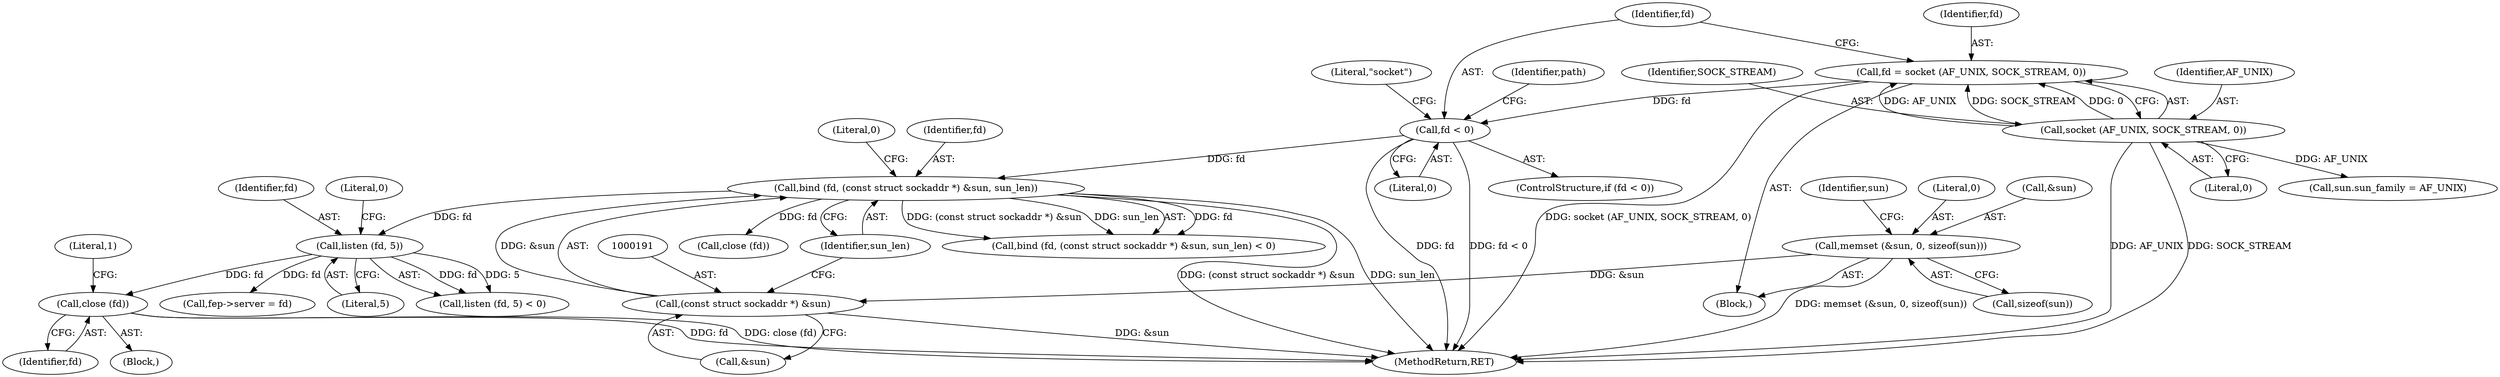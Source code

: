digraph "0_libfep_293d9d3f@API" {
"1000217" [label="(Call,close (fd))"];
"1000208" [label="(Call,listen (fd, 5))"];
"1000188" [label="(Call,bind (fd, (const struct sockaddr *) &sun, sun_len))"];
"1000114" [label="(Call,fd < 0)"];
"1000107" [label="(Call,fd = socket (AF_UNIX, SOCK_STREAM, 0))"];
"1000109" [label="(Call,socket (AF_UNIX, SOCK_STREAM, 0))"];
"1000190" [label="(Call,(const struct sockaddr *) &sun)"];
"1000152" [label="(Call,memset (&sun, 0, sizeof(sun)))"];
"1000160" [label="(Identifier,sun)"];
"1000210" [label="(Literal,5)"];
"1000217" [label="(Call,close (fd))"];
"1000155" [label="(Literal,0)"];
"1000153" [label="(Call,&sun)"];
"1000195" [label="(Literal,0)"];
"1000234" [label="(MethodReturn,RET)"];
"1000201" [label="(Call,close (fd))"];
"1000194" [label="(Identifier,sun_len)"];
"1000218" [label="(Identifier,fd)"];
"1000156" [label="(Call,sizeof(sun))"];
"1000114" [label="(Call,fd < 0)"];
"1000112" [label="(Literal,0)"];
"1000158" [label="(Call,sun.sun_family = AF_UNIX)"];
"1000152" [label="(Call,memset (&sun, 0, sizeof(sun)))"];
"1000189" [label="(Identifier,fd)"];
"1000209" [label="(Identifier,fd)"];
"1000190" [label="(Call,(const struct sockaddr *) &sun)"];
"1000207" [label="(Call,listen (fd, 5) < 0)"];
"1000221" [label="(Literal,1)"];
"1000188" [label="(Call,bind (fd, (const struct sockaddr *) &sun, sun_len))"];
"1000109" [label="(Call,socket (AF_UNIX, SOCK_STREAM, 0))"];
"1000187" [label="(Call,bind (fd, (const struct sockaddr *) &sun, sun_len) < 0)"];
"1000119" [label="(Literal,\"socket\")"];
"1000124" [label="(Identifier,path)"];
"1000110" [label="(Identifier,AF_UNIX)"];
"1000192" [label="(Call,&sun)"];
"1000211" [label="(Literal,0)"];
"1000113" [label="(ControlStructure,if (fd < 0))"];
"1000107" [label="(Call,fd = socket (AF_UNIX, SOCK_STREAM, 0))"];
"1000108" [label="(Identifier,fd)"];
"1000115" [label="(Identifier,fd)"];
"1000208" [label="(Call,listen (fd, 5))"];
"1000116" [label="(Literal,0)"];
"1000102" [label="(Block,)"];
"1000111" [label="(Identifier,SOCK_STREAM)"];
"1000222" [label="(Call,fep->server = fd)"];
"1000212" [label="(Block,)"];
"1000217" -> "1000212"  [label="AST: "];
"1000217" -> "1000218"  [label="CFG: "];
"1000218" -> "1000217"  [label="AST: "];
"1000221" -> "1000217"  [label="CFG: "];
"1000217" -> "1000234"  [label="DDG: close (fd)"];
"1000217" -> "1000234"  [label="DDG: fd"];
"1000208" -> "1000217"  [label="DDG: fd"];
"1000208" -> "1000207"  [label="AST: "];
"1000208" -> "1000210"  [label="CFG: "];
"1000209" -> "1000208"  [label="AST: "];
"1000210" -> "1000208"  [label="AST: "];
"1000211" -> "1000208"  [label="CFG: "];
"1000208" -> "1000207"  [label="DDG: fd"];
"1000208" -> "1000207"  [label="DDG: 5"];
"1000188" -> "1000208"  [label="DDG: fd"];
"1000208" -> "1000222"  [label="DDG: fd"];
"1000188" -> "1000187"  [label="AST: "];
"1000188" -> "1000194"  [label="CFG: "];
"1000189" -> "1000188"  [label="AST: "];
"1000190" -> "1000188"  [label="AST: "];
"1000194" -> "1000188"  [label="AST: "];
"1000195" -> "1000188"  [label="CFG: "];
"1000188" -> "1000234"  [label="DDG: (const struct sockaddr *) &sun"];
"1000188" -> "1000234"  [label="DDG: sun_len"];
"1000188" -> "1000187"  [label="DDG: fd"];
"1000188" -> "1000187"  [label="DDG: (const struct sockaddr *) &sun"];
"1000188" -> "1000187"  [label="DDG: sun_len"];
"1000114" -> "1000188"  [label="DDG: fd"];
"1000190" -> "1000188"  [label="DDG: &sun"];
"1000188" -> "1000201"  [label="DDG: fd"];
"1000114" -> "1000113"  [label="AST: "];
"1000114" -> "1000116"  [label="CFG: "];
"1000115" -> "1000114"  [label="AST: "];
"1000116" -> "1000114"  [label="AST: "];
"1000119" -> "1000114"  [label="CFG: "];
"1000124" -> "1000114"  [label="CFG: "];
"1000114" -> "1000234"  [label="DDG: fd < 0"];
"1000114" -> "1000234"  [label="DDG: fd"];
"1000107" -> "1000114"  [label="DDG: fd"];
"1000107" -> "1000102"  [label="AST: "];
"1000107" -> "1000109"  [label="CFG: "];
"1000108" -> "1000107"  [label="AST: "];
"1000109" -> "1000107"  [label="AST: "];
"1000115" -> "1000107"  [label="CFG: "];
"1000107" -> "1000234"  [label="DDG: socket (AF_UNIX, SOCK_STREAM, 0)"];
"1000109" -> "1000107"  [label="DDG: AF_UNIX"];
"1000109" -> "1000107"  [label="DDG: SOCK_STREAM"];
"1000109" -> "1000107"  [label="DDG: 0"];
"1000109" -> "1000112"  [label="CFG: "];
"1000110" -> "1000109"  [label="AST: "];
"1000111" -> "1000109"  [label="AST: "];
"1000112" -> "1000109"  [label="AST: "];
"1000109" -> "1000234"  [label="DDG: AF_UNIX"];
"1000109" -> "1000234"  [label="DDG: SOCK_STREAM"];
"1000109" -> "1000158"  [label="DDG: AF_UNIX"];
"1000190" -> "1000192"  [label="CFG: "];
"1000191" -> "1000190"  [label="AST: "];
"1000192" -> "1000190"  [label="AST: "];
"1000194" -> "1000190"  [label="CFG: "];
"1000190" -> "1000234"  [label="DDG: &sun"];
"1000152" -> "1000190"  [label="DDG: &sun"];
"1000152" -> "1000102"  [label="AST: "];
"1000152" -> "1000156"  [label="CFG: "];
"1000153" -> "1000152"  [label="AST: "];
"1000155" -> "1000152"  [label="AST: "];
"1000156" -> "1000152"  [label="AST: "];
"1000160" -> "1000152"  [label="CFG: "];
"1000152" -> "1000234"  [label="DDG: memset (&sun, 0, sizeof(sun))"];
}
